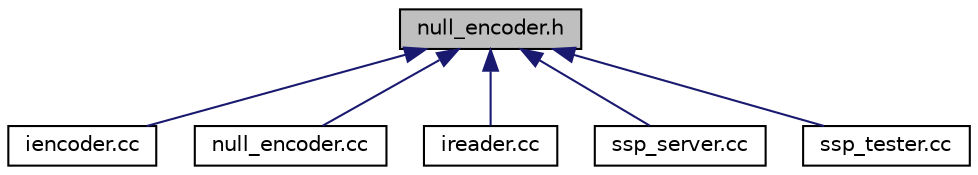 digraph "null_encoder.h"
{
 // LATEX_PDF_SIZE
  edge [fontname="Helvetica",fontsize="10",labelfontname="Helvetica",labelfontsize="10"];
  node [fontname="Helvetica",fontsize="10",shape=record];
  Node1 [label="null_encoder.h",height=0.2,width=0.4,color="black", fillcolor="grey75", style="filled", fontcolor="black",tooltip=" "];
  Node1 -> Node2 [dir="back",color="midnightblue",fontsize="10",style="solid",fontname="Helvetica"];
  Node2 [label="iencoder.cc",height=0.2,width=0.4,color="black", fillcolor="white", style="filled",URL="$iencoder_8cc.html",tooltip="IEncoder factory."];
  Node1 -> Node3 [dir="back",color="midnightblue",fontsize="10",style="solid",fontname="Helvetica"];
  Node3 [label="null_encoder.cc",height=0.2,width=0.4,color="black", fillcolor="white", style="filled",URL="$null__encoder_8cc.html",tooltip="Straight pipe encoder."];
  Node1 -> Node4 [dir="back",color="midnightblue",fontsize="10",style="solid",fontname="Helvetica"];
  Node4 [label="ireader.cc",height=0.2,width=0.4,color="black", fillcolor="white", style="filled",URL="$ireader_8cc.html",tooltip="IReader factory."];
  Node1 -> Node5 [dir="back",color="midnightblue",fontsize="10",style="solid",fontname="Helvetica"];
  Node5 [label="ssp_server.cc",height=0.2,width=0.4,color="black", fillcolor="white", style="filled",URL="$ssp__server_8cc.html",tooltip="SSP, server side."];
  Node1 -> Node6 [dir="back",color="midnightblue",fontsize="10",style="solid",fontname="Helvetica"];
  Node6 [label="ssp_tester.cc",height=0.2,width=0.4,color="black", fillcolor="white", style="filled",URL="$ssp__tester_8cc.html",tooltip="SSP test program."];
}
